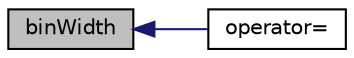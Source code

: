 digraph "binWidth"
{
  bgcolor="transparent";
  edge [fontname="Helvetica",fontsize="10",labelfontname="Helvetica",labelfontsize="10"];
  node [fontname="Helvetica",fontsize="10",shape=record];
  rankdir="LR";
  Node2333 [label="binWidth",height=0.2,width=0.4,color="black", fillcolor="grey75", style="filled", fontcolor="black"];
  Node2333 -> Node2334 [dir="back",color="midnightblue",fontsize="10",style="solid",fontname="Helvetica"];
  Node2334 [label="operator=",height=0.2,width=0.4,color="black",URL="$a25517.html#a41f66fb11871f9a6c30094c07c067e1f"];
}
